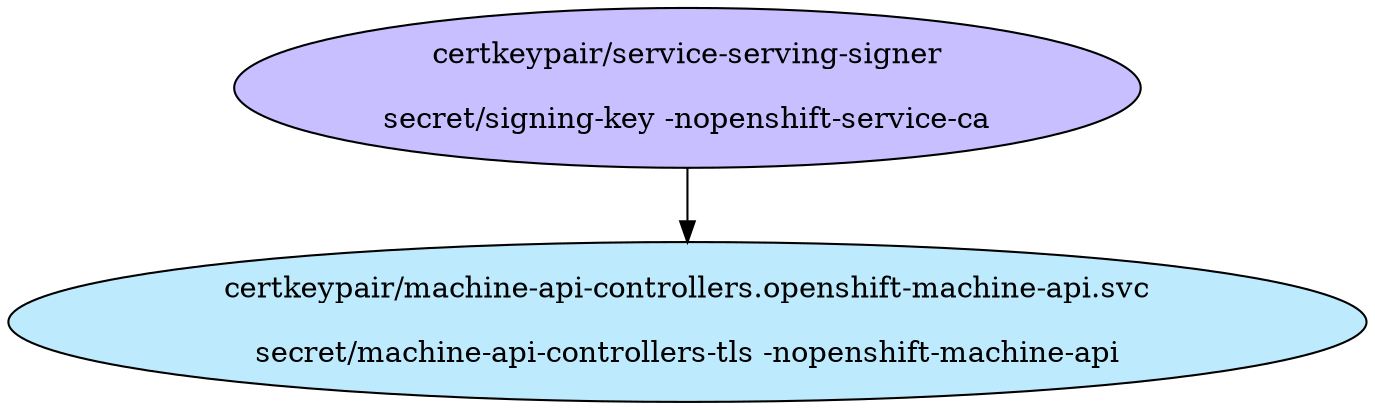 digraph "Local Certificate" {
  // Node definitions.
  1 [
    label="certkeypair/service-serving-signer\n\nsecret/signing-key -nopenshift-service-ca\n"
    style=filled
    fillcolor="#c7bfff"
  ];
  35 [
    label="certkeypair/machine-api-controllers.openshift-machine-api.svc\n\nsecret/machine-api-controllers-tls -nopenshift-machine-api\n"
    style=filled
    fillcolor="#bdebfd"
  ];

  // Edge definitions.
  1 -> 35;
}
